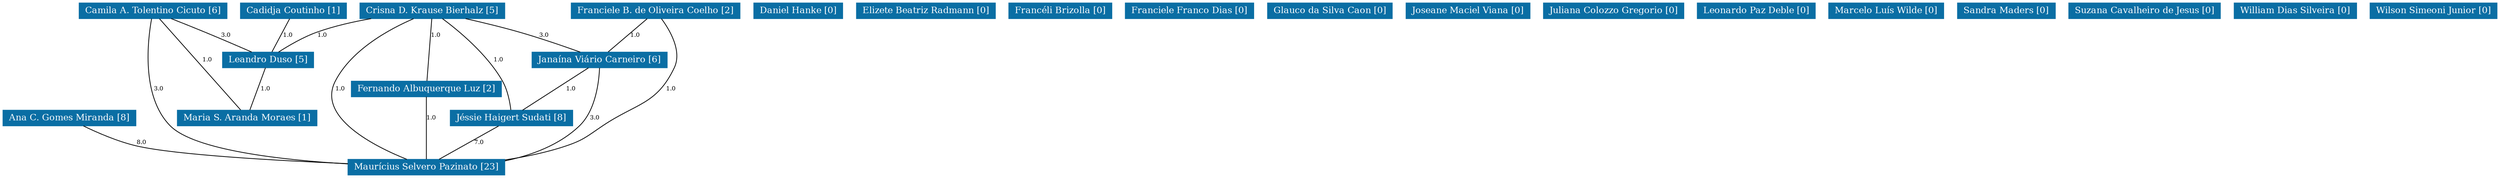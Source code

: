 strict graph grafo2 {
	graph [bb="0,0,2798,231",
		id=grafo2,
		overlap=False
	];
	node [fontsize=12,
		label="\N",
		shape=rectangle,
		style=filled
	];
	0	 [URL="membro-3216449144279833.html",
		color="#0A6EA4",
		fontcolor="#FFFFFF",
		height=0.29167,
		label="Ana C. Gomes Miranda [8]",
		pos="73.5,76.5",
		width=2.0417];
	19	 [URL="membro-2136144172613304.html",
		color="#0A6EA4",
		fontcolor="#FFFFFF",
		height=0.29167,
		label="Maurícius Selvero Pazinato [23]",
		pos="479.5,10.5",
		width=2.3472];
	0 -- 19	 [fontsize=8,
		label=8.0,
		lp="156.5,43.5",
		pos="90.754,65.95 106.11,57.123 129.47,45.035 151.5,39 195.67,26.898 313.07,18.78 394.71,14.4"];
	1	 [URL="membro-9429704945665907.html",
		color="#0A6EA4",
		fontcolor="#FFFFFF",
		height=0.29167,
		label="Cadidja Coutinho [1]",
		pos="329.5,220.5",
		width=1.625];
	15	 [URL="membro-2702894230612264.html",
		color="#0A6EA4",
		fontcolor="#FFFFFF",
		height=0.29167,
		label="Leandro Duso [5]",
		pos="302.5,154.5",
		width=1.4028];
	1 -- 15	 [fontsize=8,
		label=1.0,
		lp="323.5,187.5",
		pos="325.16,209.9 320.15,197.65 311.96,177.62 306.92,165.3"];
	18	 [URL="membro-2809121862614598.html",
		color="#0A6EA4",
		fontcolor="#FFFFFF",
		height=0.29167,
		label="Maria S. Aranda Moraes [1]",
		pos="278.5,76.5",
		width=2.0833];
	15 -- 18	 [fontsize=8,
		label=1.0,
		lp="298.5,115.5",
		pos="299.26,143.98 294.68,129.09 286.36,102.03 281.76,87.102"];
	2	 [URL="membro-4565465111125811.html",
		color="#0A6EA4",
		fontcolor="#FFFFFF",
		height=0.29167,
		label="Camila A. Tolentino Cicuto [6]",
		pos="170.5,220.5",
		width=2.2917];
	2 -- 19	 [fontsize=8,
		label=3.0,
		lp="177.5,115.5",
		pos="168.45,209.73 163.81,181.78 155.72,106.29 194.5,66 221.68,37.762 320.99,23.351 394.78,16.389"];
	2 -- 15	 [fontsize=8,
		label=3.0,
		lp="258.5,187.5",
		pos="196.82,209.91 209.03,204.8 223.65,198.4 236.5,192 253.37,183.6 271.99,172.88 285.13,165.06"];
	2 -- 18	 [fontsize=8,
		label=1.0,
		lp="231.5,154.5",
		pos="178.62,209.68 198.73,182.86 250.68,113.59 270.58,87.058"];
	3	 [URL="membro-8524665688345631.html",
		color="#0A6EA4",
		fontcolor="#FFFFFF",
		height=0.29167,
		label="Crisna D. Krause Bierhalz [5]",
		pos="485.5,220.5",
		width=2.1944];
	3 -- 19	 [fontsize=8,
		label=1.0,
		lp="386.5,115.5",
		pos="466.04,209.83 441.03,194.87 398.78,165.04 381.5,126 361.49,80.789 423.72,39.692 458.19,21.049"];
	3 -- 15	 [fontsize=8,
		label=1.0,
		lp="362.5,187.5",
		pos="415.56,209.93 396.28,205.69 375.68,199.87 357.5,192 341.8,185.2 325.87,173.73 315.23,165.26"];
	6	 [URL="membro-2332303580071539.html",
		color="#0A6EA4",
		fontcolor="#FFFFFF",
		height=0.29167,
		label="Fernando Albuquerque Luz [2]",
		pos="479.5,115.5",
		width=2.2917];
	3 -- 6	 [fontsize=8,
		label=1.0,
		lp="489.5,187.5",
		pos="484.88,209.66 483.72,189.43 481.25,146.19 480.11,126.13"];
	11	 [URL="membro-7084943535940858.html",
		color="#0A6EA4",
		fontcolor="#FFFFFF",
		height=0.29167,
		label="Janaína Viário Carneiro [6]",
		pos="676.5,154.5",
		width=2.0278];
	3 -- 11	 [fontsize=8,
		label=3.0,
		lp="616.5,187.5",
		pos="529.18,209.98 547.93,205.09 569.98,198.84 589.5,192 612.01,184.11 636.93,173.13 654.31,165.09"];
	12	 [URL="membro-8634309450152107.html",
		color="#0A6EA4",
		fontcolor="#FFFFFF",
		height=0.29167,
		label="Jéssie Haigert Sudati [8]",
		pos="574.5,76.5",
		width=1.8194];
	3 -- 12	 [fontsize=8,
		label=1.0,
		lp="558.5,154.5",
		pos="497.31,209.83 514.61,193.51 546.6,160.6 563.5,126 569.6,113.5 572.36,97.576 573.58,87.213"];
	6 -- 19	 [fontsize=8,
		label=1.0,
		lp="484.5,76.5",
		pos="479.5,104.66 479.5,84.433 479.5,41.187 479.5,21.126"];
	11 -- 19	 [fontsize=8,
		label=3.0,
		lp="667.5,76.5",
		pos="676.29,143.94 675.34,125.58 670.76,87.676 649.5,66 632.38,48.544 571.98,31.56 528.03,21.074"];
	11 -- 12	 [fontsize=8,
		label=1.0,
		lp="642.5,115.5",
		pos="662.74,143.98 643.28,129.09 607.89,102.03 588.36,87.102"];
	12 -- 19	 [fontsize=8,
		label=7.0,
		lp="538.5,43.5",
		pos="559.24,65.896 541.51,53.58 512.44,33.383 494.73,21.078"];
	4	 [URL="membro-2508828887035004.html",
		color="#0A6EA4",
		fontcolor="#FFFFFF",
		height=0.29167,
		label="Daniel Hanke [0]",
		pos="899.5,220.5",
		width=1.375];
	5	 [URL="membro-7302773191822518.html",
		color="#0A6EA4",
		fontcolor="#FFFFFF",
		height=0.29167,
		label="Elizete Beatriz Radmann [0]",
		pos="1042.5,220.5",
		width=2.0972];
	7	 [URL="membro-1822354320609261.html",
		color="#0A6EA4",
		fontcolor="#FFFFFF",
		height=0.29167,
		label="Francéli Brizolla [0]",
		pos="1192.5,220.5",
		width=1.5556];
	8	 [URL="membro-7980862457823375.html",
		color="#0A6EA4",
		fontcolor="#FFFFFF",
		height=0.29167,
		label="Franciele B. de Oliveira Coelho [2]",
		pos="739.5,220.5",
		width=2.5556];
	8 -- 19	 [fontsize=8,
		label=1.0,
		lp="753.5,115.5",
		pos="746.39,209.76 755.17,194.63 768.1,166.39 758.5,144 738.67,97.774 717.97,94.458 676.5,66 642.22,42.478 598.13,28.864 560.35,21.015"];
	8 -- 11	 [fontsize=8,
		label=1.0,
		lp="716.5,187.5",
		pos="729.38,209.9 717.69,197.65 698.57,177.62 686.81,165.3"];
	9	 [URL="membro-5896333255858169.html",
		color="#0A6EA4",
		fontcolor="#FFFFFF",
		height=0.29167,
		label="Franciele Franco Dias [0]",
		pos="1335.5,220.5",
		width=1.9028];
	10	 [URL="membro-7884008338715514.html",
		color="#0A6EA4",
		fontcolor="#FFFFFF",
		height=0.29167,
		label="Glauco da Silva Caon [0]",
		pos="1490.5,220.5",
		width=1.9028];
	13	 [URL="membro-3353373521972232.html",
		color="#0A6EA4",
		fontcolor="#FFFFFF",
		height=0.29167,
		label="Joseane Maciel Viana [0]",
		pos="1645.5,220.5",
		width=1.9028];
	14	 [URL="membro-0119982097901088.html",
		color="#0A6EA4",
		fontcolor="#FFFFFF",
		height=0.29167,
		label="Juliana Colozzo Gregorio [0]",
		pos="1809.5,220.5",
		width=2.1528];
	16	 [URL="membro-1985993869287103.html",
		color="#0A6EA4",
		fontcolor="#FFFFFF",
		height=0.29167,
		label="Leonardo Paz Deble [0]",
		pos="1970.5,220.5",
		width=1.8194];
	17	 [URL="membro-3736087205149979.html",
		color="#0A6EA4",
		fontcolor="#FFFFFF",
		height=0.29167,
		label="Marcelo Luís Wilde [0]",
		pos="2118.5,220.5",
		width=1.7778];
	20	 [URL="membro-8358807580526339.html",
		color="#0A6EA4",
		fontcolor="#FFFFFF",
		height=0.29167,
		label="Sandra Maders [0]",
		pos="2252.5,220.5",
		width=1.4444];
	21	 [URL="membro-6494340013752525.html",
		color="#0A6EA4",
		fontcolor="#FFFFFF",
		height=0.29167,
		label="Suzana Cavalheiro de Jesus [0]",
		pos="2404.5,220.5",
		width=2.2778];
	22	 [URL="membro-5594586351722666.html",
		color="#0A6EA4",
		fontcolor="#FFFFFF",
		height=0.29167,
		label="William Dias Silveira [0]",
		pos="2571.5,220.5",
		width=1.8611];
	23	 [URL="membro-5427114024398253.html",
		color="#0A6EA4",
		fontcolor="#FFFFFF",
		height=0.29167,
		label="Wilson Simeoni Junior [0]",
		pos="2727.5,220.5",
		width=1.9583];
}
